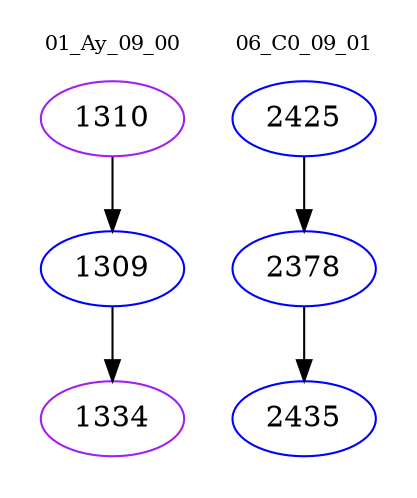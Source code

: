 digraph{
subgraph cluster_0 {
color = white
label = "01_Ay_09_00";
fontsize=10;
T0_1310 [label="1310", color="purple"]
T0_1310 -> T0_1309 [color="black"]
T0_1309 [label="1309", color="blue"]
T0_1309 -> T0_1334 [color="black"]
T0_1334 [label="1334", color="purple"]
}
subgraph cluster_1 {
color = white
label = "06_C0_09_01";
fontsize=10;
T1_2425 [label="2425", color="blue"]
T1_2425 -> T1_2378 [color="black"]
T1_2378 [label="2378", color="blue"]
T1_2378 -> T1_2435 [color="black"]
T1_2435 [label="2435", color="blue"]
}
}
